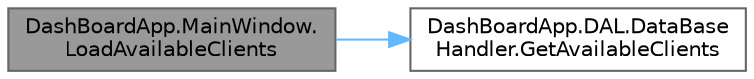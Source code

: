 digraph "DashBoardApp.MainWindow.LoadAvailableClients"
{
 // INTERACTIVE_SVG=YES
 // LATEX_PDF_SIZE
  bgcolor="transparent";
  edge [fontname=Helvetica,fontsize=10,labelfontname=Helvetica,labelfontsize=10];
  node [fontname=Helvetica,fontsize=10,shape=box,height=0.2,width=0.4];
  rankdir="LR";
  Node1 [id="Node000001",label="DashBoardApp.MainWindow.\lLoadAvailableClients",height=0.2,width=0.4,color="gray40", fillcolor="grey60", style="filled", fontcolor="black",tooltip=" "];
  Node1 -> Node2 [id="edge1_Node000001_Node000002",color="steelblue1",style="solid",tooltip=" "];
  Node2 [id="Node000002",label="DashBoardApp.DAL.DataBase\lHandler.GetAvailableClients",height=0.2,width=0.4,color="grey40", fillcolor="white", style="filled",URL="$class_dash_board_app_1_1_d_a_l_1_1_data_base_handler.html#aa7cbe13bf8f08e0e043e8f63914f661b",tooltip=" "];
}
